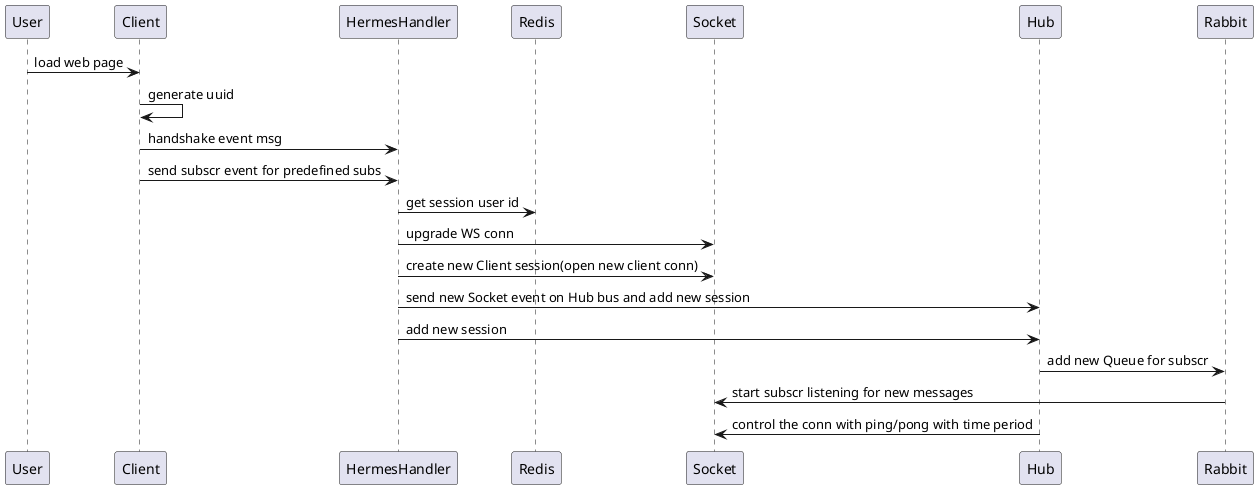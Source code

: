 @startuml
User -> Client: load web page
Client -> Client: generate uuid
Client -> HermesHandler: handshake event msg
Client -> HermesHandler: send subscr event for predefined subs
HermesHandler -> Redis: get session user id
HermesHandler -> Socket: upgrade WS conn
HermesHandler -> Socket: create new Client session(open new client conn)
HermesHandler -> Hub: send new Socket event on Hub bus and add new session
HermesHandler -> Hub: add new session
Hub -> Rabbit: add new Queue for subscr
Rabbit -> Socket: start subscr listening for new messages
Hub -> Socket: control the conn with ping/pong with time period
@enduml